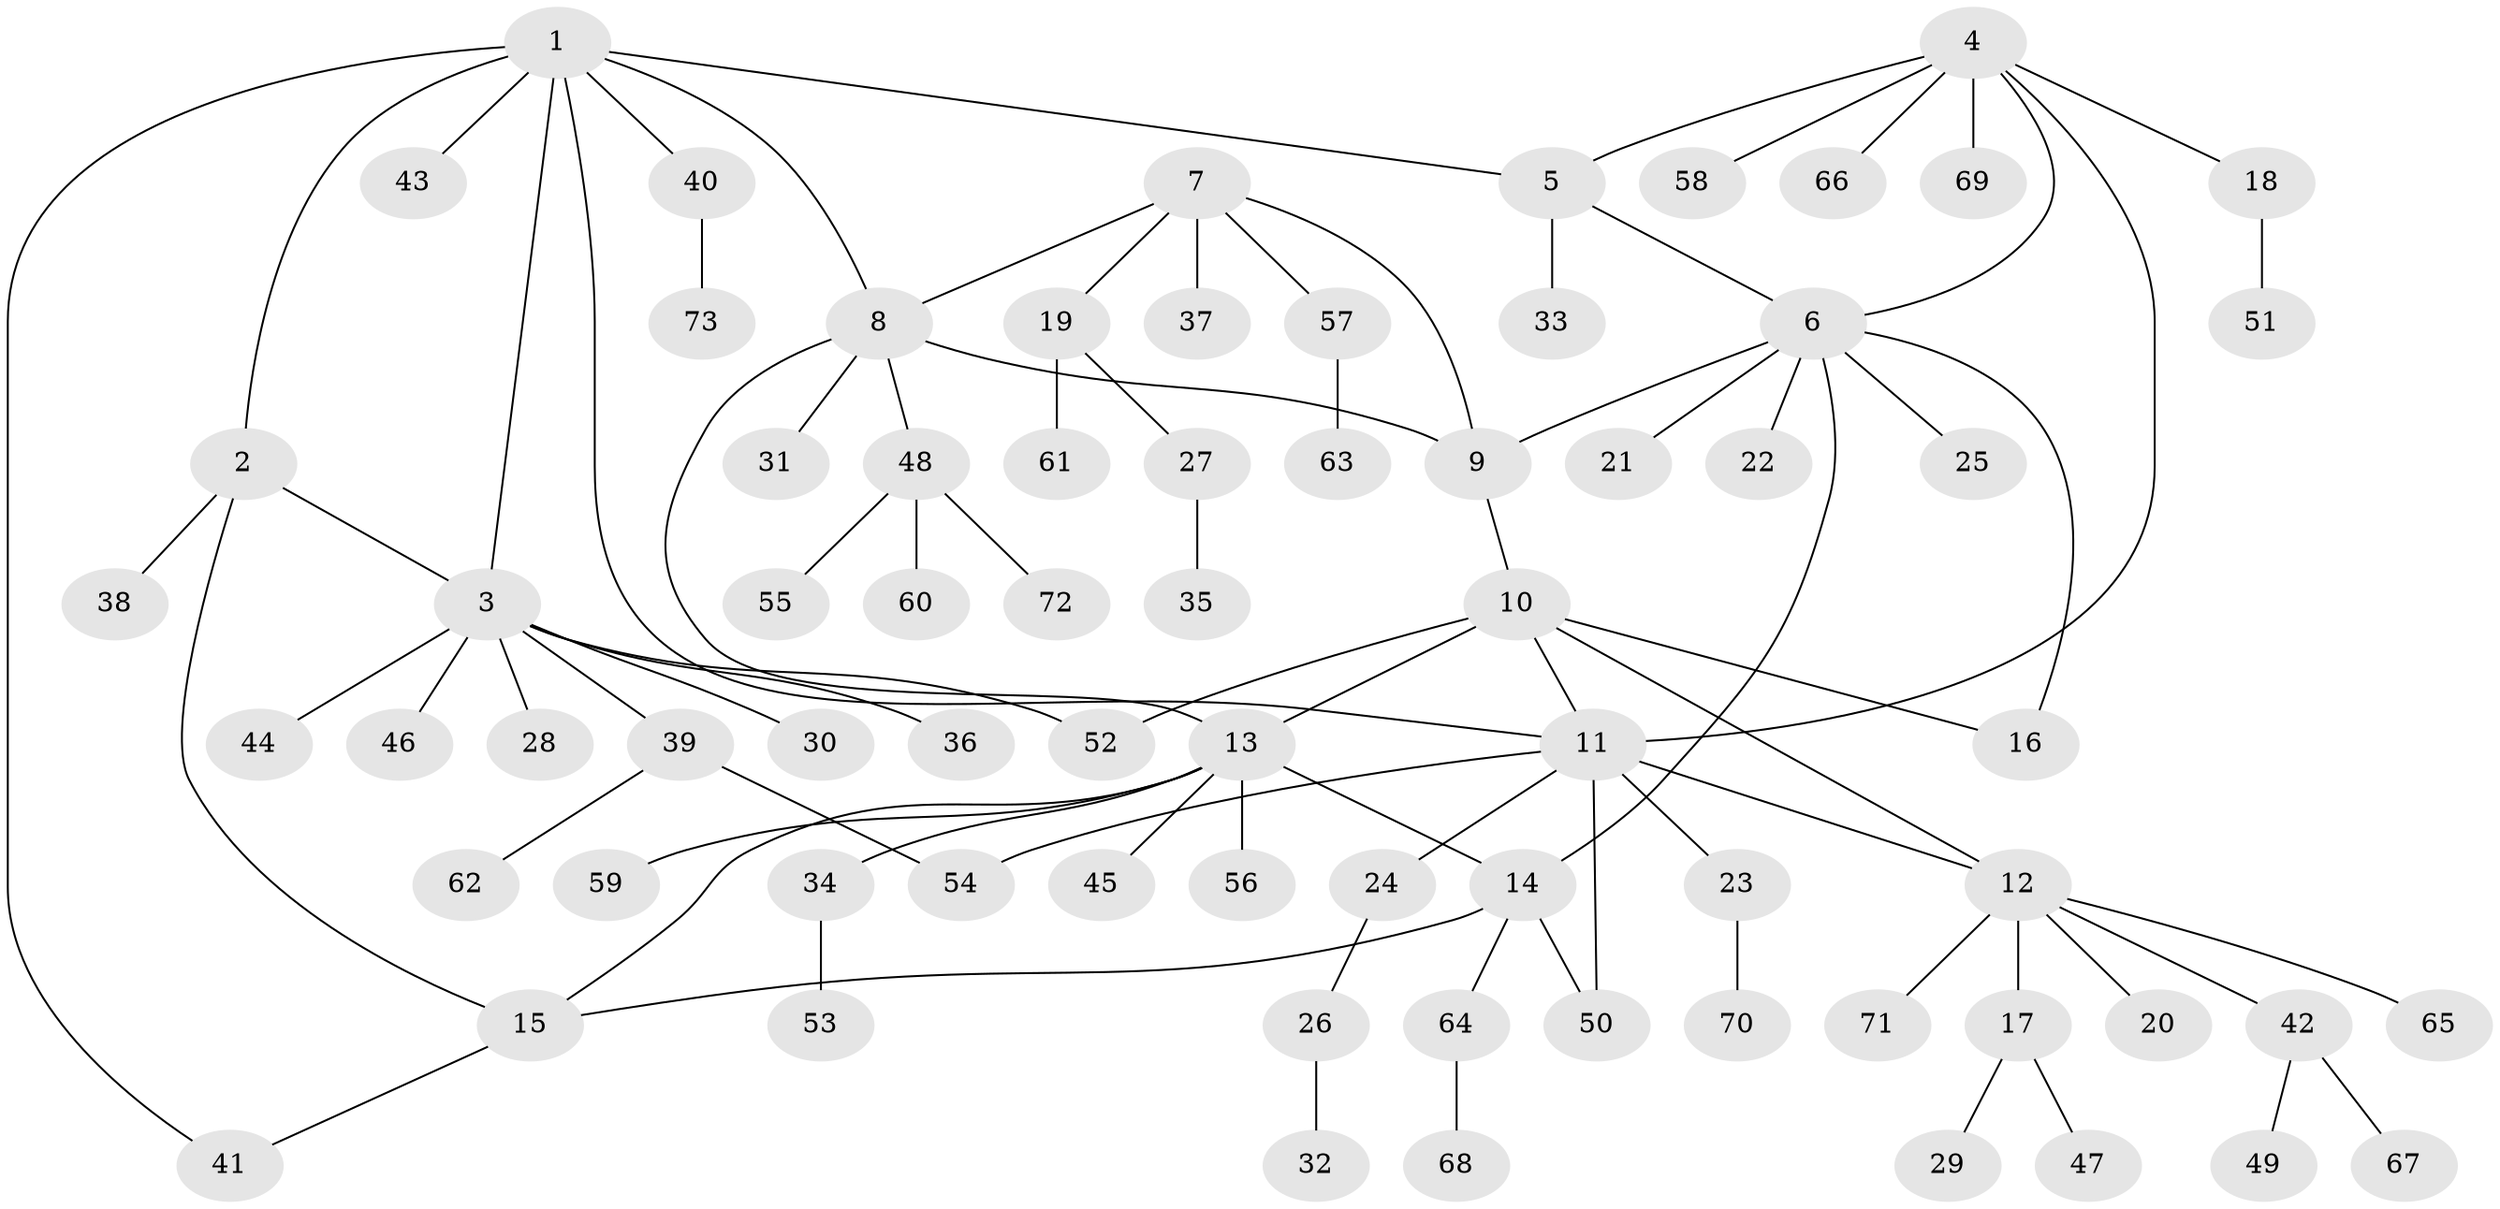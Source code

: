 // coarse degree distribution, {6: 0.12903225806451613, 5: 0.12903225806451613, 1: 0.5483870967741935, 3: 0.06451612903225806, 2: 0.06451612903225806, 8: 0.03225806451612903, 7: 0.03225806451612903}
// Generated by graph-tools (version 1.1) at 2025/37/03/04/25 23:37:38]
// undirected, 73 vertices, 88 edges
graph export_dot {
  node [color=gray90,style=filled];
  1;
  2;
  3;
  4;
  5;
  6;
  7;
  8;
  9;
  10;
  11;
  12;
  13;
  14;
  15;
  16;
  17;
  18;
  19;
  20;
  21;
  22;
  23;
  24;
  25;
  26;
  27;
  28;
  29;
  30;
  31;
  32;
  33;
  34;
  35;
  36;
  37;
  38;
  39;
  40;
  41;
  42;
  43;
  44;
  45;
  46;
  47;
  48;
  49;
  50;
  51;
  52;
  53;
  54;
  55;
  56;
  57;
  58;
  59;
  60;
  61;
  62;
  63;
  64;
  65;
  66;
  67;
  68;
  69;
  70;
  71;
  72;
  73;
  1 -- 2;
  1 -- 3;
  1 -- 5;
  1 -- 8;
  1 -- 11;
  1 -- 40;
  1 -- 41;
  1 -- 43;
  2 -- 3;
  2 -- 15;
  2 -- 38;
  3 -- 28;
  3 -- 30;
  3 -- 36;
  3 -- 39;
  3 -- 44;
  3 -- 46;
  3 -- 52;
  4 -- 5;
  4 -- 6;
  4 -- 11;
  4 -- 18;
  4 -- 58;
  4 -- 66;
  4 -- 69;
  5 -- 6;
  5 -- 33;
  6 -- 9;
  6 -- 14;
  6 -- 16;
  6 -- 21;
  6 -- 22;
  6 -- 25;
  7 -- 8;
  7 -- 9;
  7 -- 19;
  7 -- 37;
  7 -- 57;
  8 -- 9;
  8 -- 13;
  8 -- 31;
  8 -- 48;
  9 -- 10;
  10 -- 11;
  10 -- 12;
  10 -- 13;
  10 -- 16;
  10 -- 52;
  11 -- 12;
  11 -- 23;
  11 -- 24;
  11 -- 50;
  11 -- 54;
  12 -- 17;
  12 -- 20;
  12 -- 42;
  12 -- 65;
  12 -- 71;
  13 -- 14;
  13 -- 15;
  13 -- 34;
  13 -- 45;
  13 -- 56;
  13 -- 59;
  14 -- 15;
  14 -- 50;
  14 -- 64;
  15 -- 41;
  17 -- 29;
  17 -- 47;
  18 -- 51;
  19 -- 27;
  19 -- 61;
  23 -- 70;
  24 -- 26;
  26 -- 32;
  27 -- 35;
  34 -- 53;
  39 -- 54;
  39 -- 62;
  40 -- 73;
  42 -- 49;
  42 -- 67;
  48 -- 55;
  48 -- 60;
  48 -- 72;
  57 -- 63;
  64 -- 68;
}

